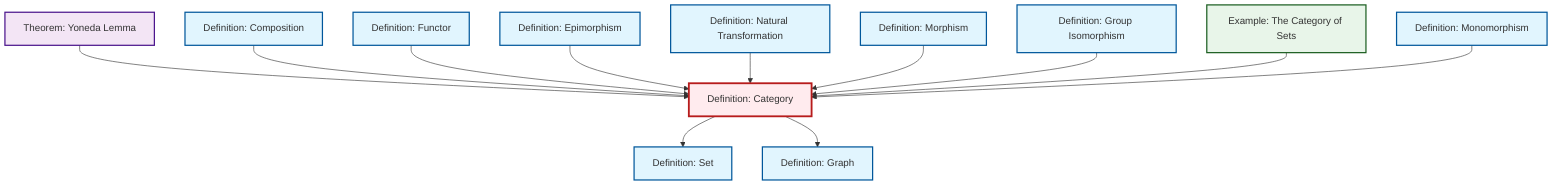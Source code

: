 graph TD
    classDef definition fill:#e1f5fe,stroke:#01579b,stroke-width:2px
    classDef theorem fill:#f3e5f5,stroke:#4a148c,stroke-width:2px
    classDef axiom fill:#fff3e0,stroke:#e65100,stroke-width:2px
    classDef example fill:#e8f5e9,stroke:#1b5e20,stroke-width:2px
    classDef current fill:#ffebee,stroke:#b71c1c,stroke-width:3px
    def-natural-transformation["Definition: Natural Transformation"]:::definition
    def-epimorphism["Definition: Epimorphism"]:::definition
    def-category["Definition: Category"]:::definition
    thm-yoneda["Theorem: Yoneda Lemma"]:::theorem
    def-isomorphism["Definition: Group Isomorphism"]:::definition
    def-set["Definition: Set"]:::definition
    def-morphism["Definition: Morphism"]:::definition
    def-monomorphism["Definition: Monomorphism"]:::definition
    def-composition["Definition: Composition"]:::definition
    def-graph["Definition: Graph"]:::definition
    ex-set-category["Example: The Category of Sets"]:::example
    def-functor["Definition: Functor"]:::definition
    thm-yoneda --> def-category
    def-composition --> def-category
    def-category --> def-set
    def-functor --> def-category
    def-epimorphism --> def-category
    def-natural-transformation --> def-category
    def-morphism --> def-category
    def-isomorphism --> def-category
    ex-set-category --> def-category
    def-monomorphism --> def-category
    def-category --> def-graph
    class def-category current